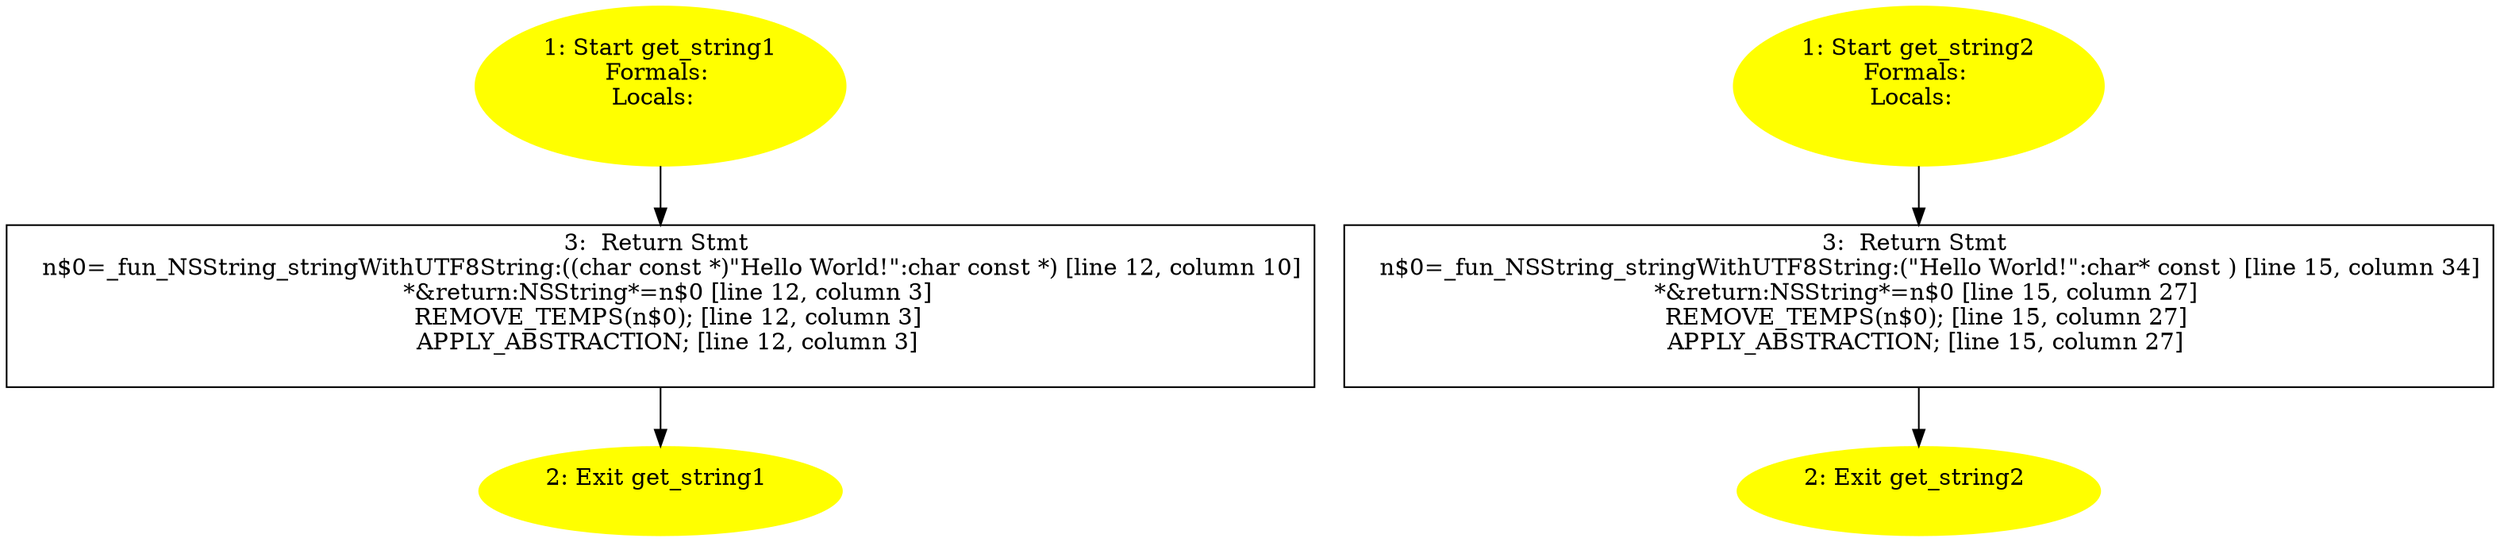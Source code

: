 /* @generated */
digraph cfg {
"get_string1.37988b3a9459aa3258beba816a2c79fc_1" [label="1: Start get_string1\nFormals: \nLocals:  \n  " color=yellow style=filled]
	

	 "get_string1.37988b3a9459aa3258beba816a2c79fc_1" -> "get_string1.37988b3a9459aa3258beba816a2c79fc_3" ;
"get_string1.37988b3a9459aa3258beba816a2c79fc_2" [label="2: Exit get_string1 \n  " color=yellow style=filled]
	

"get_string1.37988b3a9459aa3258beba816a2c79fc_3" [label="3:  Return Stmt \n   n$0=_fun_NSString_stringWithUTF8String:((char const *)\"Hello World!\":char const *) [line 12, column 10]\n  *&return:NSString*=n$0 [line 12, column 3]\n  REMOVE_TEMPS(n$0); [line 12, column 3]\n  APPLY_ABSTRACTION; [line 12, column 3]\n " shape="box"]
	

	 "get_string1.37988b3a9459aa3258beba816a2c79fc_3" -> "get_string1.37988b3a9459aa3258beba816a2c79fc_2" ;
"get_string2.896232467e9bb3980f16ff6f7a1da043_1" [label="1: Start get_string2\nFormals: \nLocals:  \n  " color=yellow style=filled]
	

	 "get_string2.896232467e9bb3980f16ff6f7a1da043_1" -> "get_string2.896232467e9bb3980f16ff6f7a1da043_3" ;
"get_string2.896232467e9bb3980f16ff6f7a1da043_2" [label="2: Exit get_string2 \n  " color=yellow style=filled]
	

"get_string2.896232467e9bb3980f16ff6f7a1da043_3" [label="3:  Return Stmt \n   n$0=_fun_NSString_stringWithUTF8String:(\"Hello World!\":char* const ) [line 15, column 34]\n  *&return:NSString*=n$0 [line 15, column 27]\n  REMOVE_TEMPS(n$0); [line 15, column 27]\n  APPLY_ABSTRACTION; [line 15, column 27]\n " shape="box"]
	

	 "get_string2.896232467e9bb3980f16ff6f7a1da043_3" -> "get_string2.896232467e9bb3980f16ff6f7a1da043_2" ;
}
